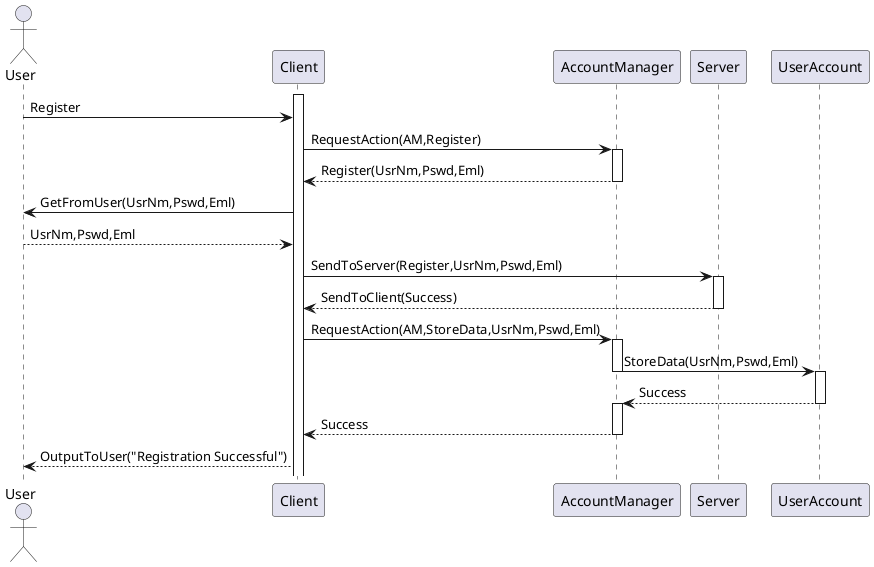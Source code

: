 @startuml

Actor User
activate Client
User -> Client : Register
Client -> AccountManager : RequestAction(AM,Register)
activate AccountManager
AccountManager --> Client : Register(UsrNm,Pswd,Eml)
deactivate AccountManager
Client -> User : GetFromUser(UsrNm,Pswd,Eml)
User --> Client : UsrNm,Pswd,Eml
Client -> Server : SendToServer(Register,UsrNm,Pswd,Eml)
activate Server
Server --> Client : SendToClient(Success)
deactivate Server
Client -> AccountManager : RequestAction(AM,StoreData,UsrNm,Pswd,Eml)
activate AccountManager
AccountManager -> UserAccount : StoreData(UsrNm,Pswd,Eml)
deactivate AccountManager
activate UserAccount
UserAccount --> AccountManager : Success
deactivate UserAccount
activate AccountManager
AccountManager --> Client : Success
deactivate AccountManager
Client --> User : OutputToUser("Registration Successful")

@enduml